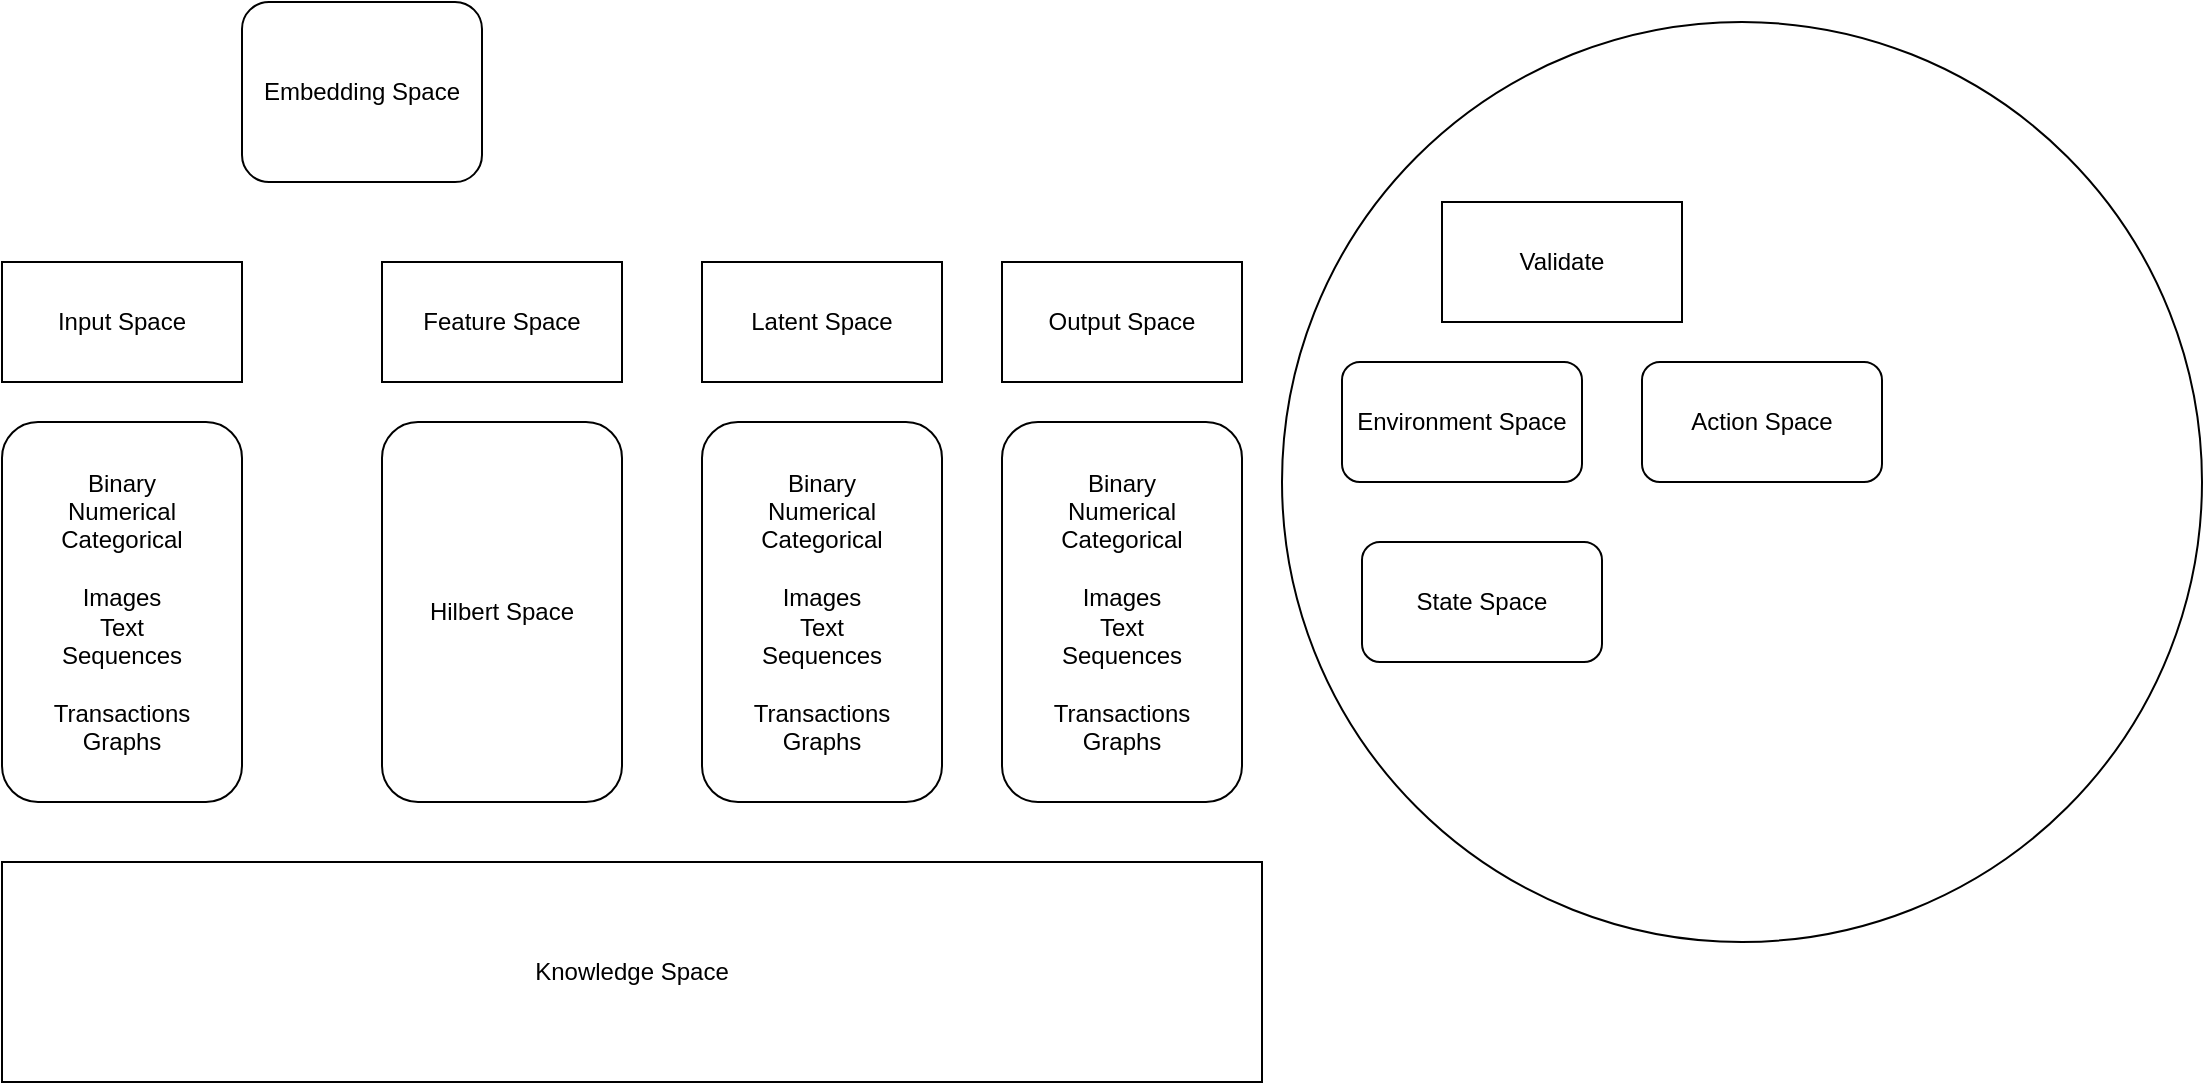 <mxfile version="22.1.12" type="github">
  <diagram name="Page-1" id="2ATO_V_CDCJR8p1FO_BE">
    <mxGraphModel dx="786" dy="1559" grid="1" gridSize="10" guides="1" tooltips="1" connect="1" arrows="1" fold="1" page="1" pageScale="1" pageWidth="850" pageHeight="1100" math="0" shadow="0">
      <root>
        <mxCell id="0" />
        <mxCell id="1" parent="0" />
        <mxCell id="AKseS5CDGUMhlcIIg9Ny-1" value="Input Space" style="rounded=0;whiteSpace=wrap;html=1;" vertex="1" parent="1">
          <mxGeometry x="30" y="110" width="120" height="60" as="geometry" />
        </mxCell>
        <mxCell id="AKseS5CDGUMhlcIIg9Ny-2" value="Binary&lt;br&gt;Numerical&lt;br&gt;Categorical&lt;br&gt;&lt;br&gt;Images&lt;br&gt;Text&lt;br&gt;Sequences&lt;br&gt;&lt;br&gt;Transactions&lt;br&gt;Graphs" style="rounded=1;whiteSpace=wrap;html=1;" vertex="1" parent="1">
          <mxGeometry x="30" y="190" width="120" height="190" as="geometry" />
        </mxCell>
        <mxCell id="AKseS5CDGUMhlcIIg9Ny-3" value="Feature Space" style="rounded=0;whiteSpace=wrap;html=1;" vertex="1" parent="1">
          <mxGeometry x="220" y="110" width="120" height="60" as="geometry" />
        </mxCell>
        <mxCell id="AKseS5CDGUMhlcIIg9Ny-4" value="Hilbert Space" style="rounded=1;whiteSpace=wrap;html=1;" vertex="1" parent="1">
          <mxGeometry x="220" y="190" width="120" height="190" as="geometry" />
        </mxCell>
        <mxCell id="AKseS5CDGUMhlcIIg9Ny-5" value="Latent Space" style="rounded=0;whiteSpace=wrap;html=1;" vertex="1" parent="1">
          <mxGeometry x="380" y="110" width="120" height="60" as="geometry" />
        </mxCell>
        <mxCell id="AKseS5CDGUMhlcIIg9Ny-6" value="Binary&lt;br&gt;Numerical&lt;br&gt;Categorical&lt;br&gt;&lt;br&gt;Images&lt;br&gt;Text&lt;br&gt;Sequences&lt;br&gt;&lt;br&gt;Transactions&lt;br&gt;Graphs" style="rounded=1;whiteSpace=wrap;html=1;" vertex="1" parent="1">
          <mxGeometry x="380" y="190" width="120" height="190" as="geometry" />
        </mxCell>
        <mxCell id="AKseS5CDGUMhlcIIg9Ny-7" value="Output Space" style="rounded=0;whiteSpace=wrap;html=1;" vertex="1" parent="1">
          <mxGeometry x="530" y="110" width="120" height="60" as="geometry" />
        </mxCell>
        <mxCell id="AKseS5CDGUMhlcIIg9Ny-8" value="Binary&lt;br&gt;Numerical&lt;br&gt;Categorical&lt;br&gt;&lt;br&gt;Images&lt;br&gt;Text&lt;br&gt;Sequences&lt;br&gt;&lt;br&gt;Transactions&lt;br&gt;Graphs" style="rounded=1;whiteSpace=wrap;html=1;" vertex="1" parent="1">
          <mxGeometry x="530" y="190" width="120" height="190" as="geometry" />
        </mxCell>
        <mxCell id="AKseS5CDGUMhlcIIg9Ny-9" value="" style="ellipse;whiteSpace=wrap;html=1;aspect=fixed;" vertex="1" parent="1">
          <mxGeometry x="670" y="-10" width="460" height="460" as="geometry" />
        </mxCell>
        <mxCell id="AKseS5CDGUMhlcIIg9Ny-10" value="Validate" style="rounded=0;whiteSpace=wrap;html=1;" vertex="1" parent="1">
          <mxGeometry x="750" y="80" width="120" height="60" as="geometry" />
        </mxCell>
        <mxCell id="AKseS5CDGUMhlcIIg9Ny-11" value="Knowledge Space" style="rounded=0;whiteSpace=wrap;html=1;" vertex="1" parent="1">
          <mxGeometry x="30" y="410" width="630" height="110" as="geometry" />
        </mxCell>
        <mxCell id="AKseS5CDGUMhlcIIg9Ny-12" value="State Space" style="rounded=1;whiteSpace=wrap;html=1;" vertex="1" parent="1">
          <mxGeometry x="710" y="250" width="120" height="60" as="geometry" />
        </mxCell>
        <mxCell id="AKseS5CDGUMhlcIIg9Ny-13" value="Environment Space" style="rounded=1;whiteSpace=wrap;html=1;" vertex="1" parent="1">
          <mxGeometry x="700" y="160" width="120" height="60" as="geometry" />
        </mxCell>
        <mxCell id="AKseS5CDGUMhlcIIg9Ny-14" value="Action Space" style="rounded=1;whiteSpace=wrap;html=1;" vertex="1" parent="1">
          <mxGeometry x="850" y="160" width="120" height="60" as="geometry" />
        </mxCell>
        <mxCell id="AKseS5CDGUMhlcIIg9Ny-15" value="Embedding Space" style="rounded=1;whiteSpace=wrap;html=1;" vertex="1" parent="1">
          <mxGeometry x="150" y="-20" width="120" height="90" as="geometry" />
        </mxCell>
      </root>
    </mxGraphModel>
  </diagram>
</mxfile>
